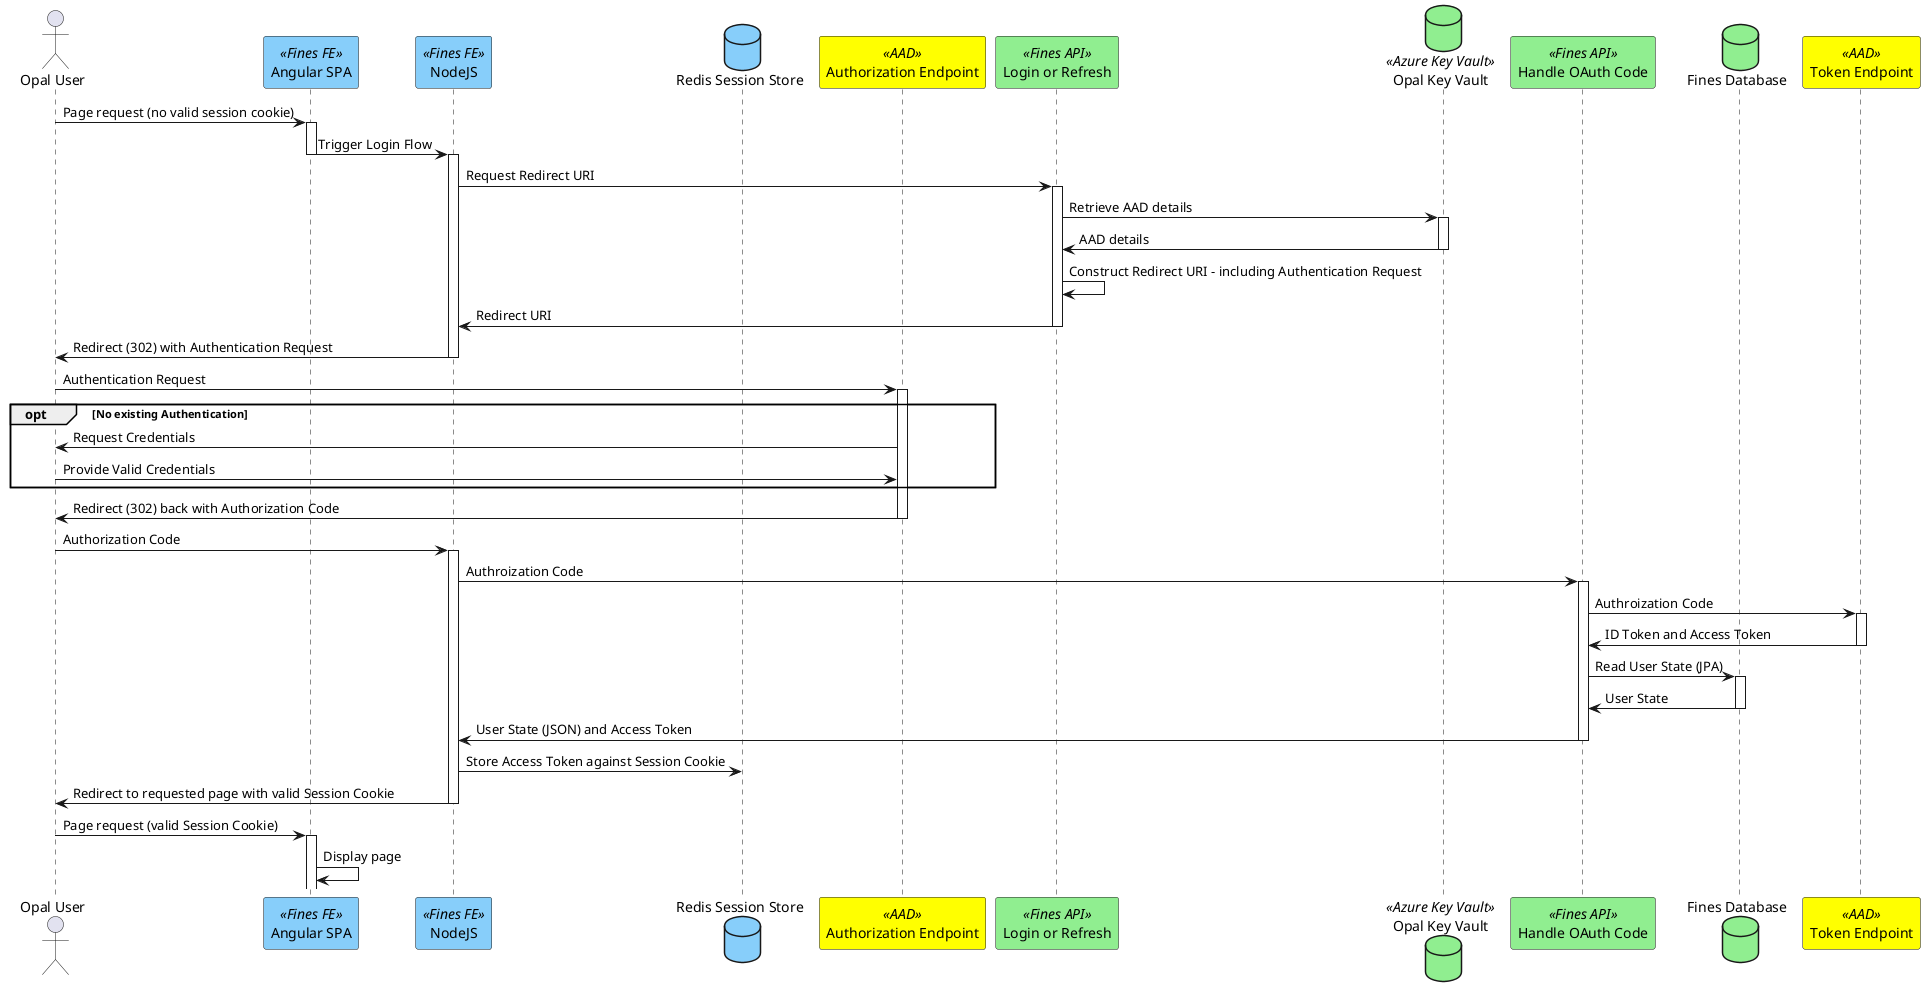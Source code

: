 @startuml "AS-IS Login Flow - Happy Path"
actor "Opal User" as user
participant "Angular SPA" as finesspa <<Fines FE>> #LightSkyBlue
participant "NodeJS" as finesnode <<Fines FE>> #LightSkyBlue
database "Redis Session Store" as redis #LightSkyBlue
participant "Authorization Endpoint" as oidcauth <<AAD>> #Yellow
participant "Login or Refresh" as loginapi <<Fines API>> #LightGreen
database "Opal Key Vault" as opalkv <<Azure Key Vault>> #LightGreen
participant "Handle OAuth Code" as codeapi <<Fines API>> #LightGreen
database "Fines Database" as finesdb #LightGreen
participant "Token Endpoint" as oidctoken <<AAD>> #Yellow

user -> finesspa ++ : Page request (no valid session cookie)
finesspa -> finesnode -- : Trigger Login Flow
activate finesnode
finesnode -> loginapi ++ : Request Redirect URI
loginapi -> opalkv ++ : Retrieve AAD details
loginapi <- opalkv -- : AAD details
loginapi -> loginapi : Construct Redirect URI - including Authentication Request
finesnode <- loginapi -- : Redirect URI
user <- finesnode -- : Redirect (302) with Authentication Request
user -> oidcauth ++ : Authentication Request
opt No existing Authentication
  user <- oidcauth : Request Credentials
  user -> oidcauth : Provide Valid Credentials
end
user <- oidcauth -- : Redirect (302) back with Authorization Code
user -> finesnode ++ : Authorization Code
finesnode -> codeapi ++ : Authroization Code
codeapi -> oidctoken ++ : Authroization Code
codeapi <- oidctoken -- : ID Token and Access Token
codeapi -> finesdb ++ : Read User State (JPA)
codeapi <- finesdb -- : User State
finesnode <- codeapi -- : User State (JSON) and Access Token
finesnode -> redis : Store Access Token against Session Cookie
user <- finesnode -- : Redirect to requested page with valid Session Cookie
user -> finesspa ++ : Page request (valid Session Cookie)
finesspa -> finesspa : Display page
@enduml